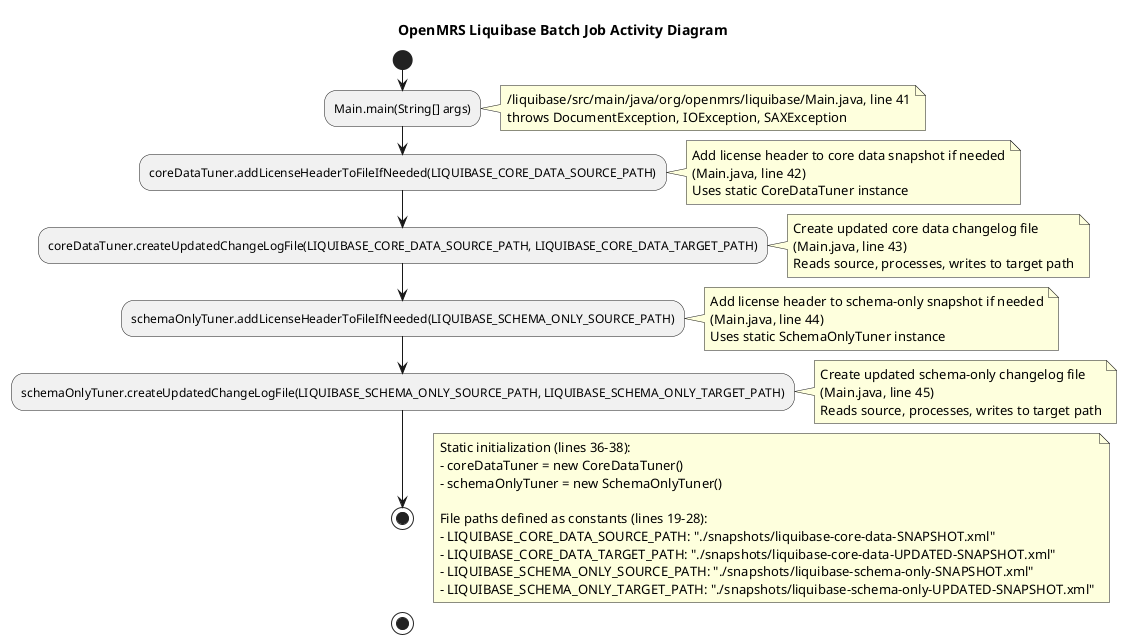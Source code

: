@startuml
title OpenMRS Liquibase Batch Job Activity Diagram

start

:Main.main(String[] args);
note right: /liquibase/src/main/java/org/openmrs/liquibase/Main.java, line 41\nthrows DocumentException, IOException, SAXException

:coreDataTuner.addLicenseHeaderToFileIfNeeded(LIQUIBASE_CORE_DATA_SOURCE_PATH);
note right: Add license header to core data snapshot if needed\n(Main.java, line 42)\nUses static CoreDataTuner instance

:coreDataTuner.createUpdatedChangeLogFile(LIQUIBASE_CORE_DATA_SOURCE_PATH, LIQUIBASE_CORE_DATA_TARGET_PATH);
note right: Create updated core data changelog file\n(Main.java, line 43)\nReads source, processes, writes to target path

:schemaOnlyTuner.addLicenseHeaderToFileIfNeeded(LIQUIBASE_SCHEMA_ONLY_SOURCE_PATH);
note right: Add license header to schema-only snapshot if needed\n(Main.java, line 44)\nUses static SchemaOnlyTuner instance

:schemaOnlyTuner.createUpdatedChangeLogFile(LIQUIBASE_SCHEMA_ONLY_SOURCE_PATH, LIQUIBASE_SCHEMA_ONLY_TARGET_PATH);
note right: Create updated schema-only changelog file\n(Main.java, line 45)\nReads source, processes, writes to target path

stop

floating note right
  Static initialization (lines 36-38):
  - coreDataTuner = new CoreDataTuner()
  - schemaOnlyTuner = new SchemaOnlyTuner()
  
  File paths defined as constants (lines 19-28):
  - LIQUIBASE_CORE_DATA_SOURCE_PATH: "./snapshots/liquibase-core-data-SNAPSHOT.xml"
  - LIQUIBASE_CORE_DATA_TARGET_PATH: "./snapshots/liquibase-core-data-UPDATED-SNAPSHOT.xml"
  - LIQUIBASE_SCHEMA_ONLY_SOURCE_PATH: "./snapshots/liquibase-schema-only-SNAPSHOT.xml"
  - LIQUIBASE_SCHEMA_ONLY_TARGET_PATH: "./snapshots/liquibase-schema-only-UPDATED-SNAPSHOT.xml"
end note

stop
@enduml